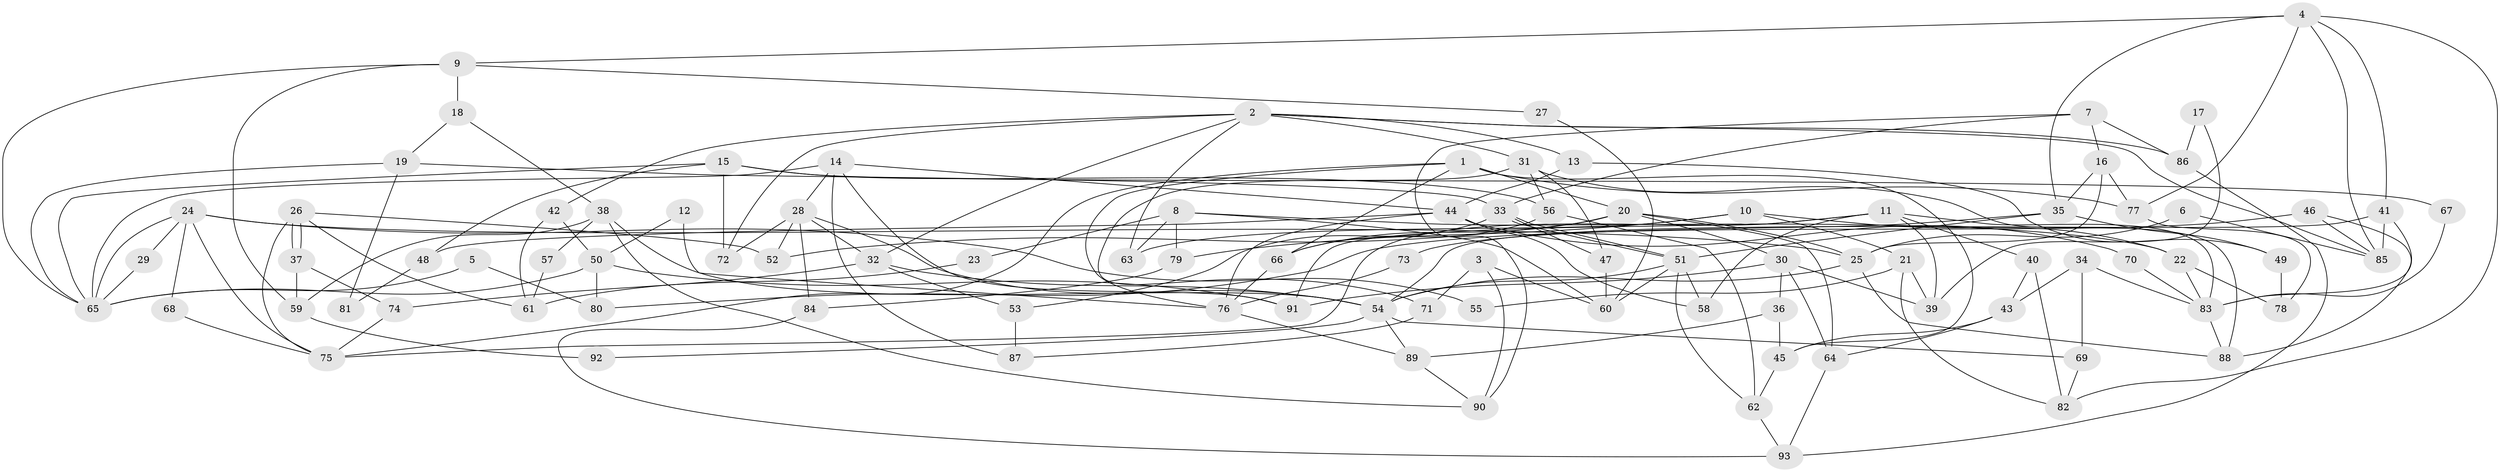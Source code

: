 // coarse degree distribution, {10: 0.02702702702702703, 15: 0.02702702702702703, 4: 0.13513513513513514, 13: 0.02702702702702703, 7: 0.10810810810810811, 6: 0.10810810810810811, 8: 0.08108108108108109, 5: 0.13513513513513514, 18: 0.02702702702702703, 2: 0.13513513513513514, 9: 0.02702702702702703, 3: 0.16216216216216217}
// Generated by graph-tools (version 1.1) at 2025/18/03/04/25 18:18:34]
// undirected, 93 vertices, 186 edges
graph export_dot {
graph [start="1"]
  node [color=gray90,style=filled];
  1;
  2;
  3;
  4;
  5;
  6;
  7;
  8;
  9;
  10;
  11;
  12;
  13;
  14;
  15;
  16;
  17;
  18;
  19;
  20;
  21;
  22;
  23;
  24;
  25;
  26;
  27;
  28;
  29;
  30;
  31;
  32;
  33;
  34;
  35;
  36;
  37;
  38;
  39;
  40;
  41;
  42;
  43;
  44;
  45;
  46;
  47;
  48;
  49;
  50;
  51;
  52;
  53;
  54;
  55;
  56;
  57;
  58;
  59;
  60;
  61;
  62;
  63;
  64;
  65;
  66;
  67;
  68;
  69;
  70;
  71;
  72;
  73;
  74;
  75;
  76;
  77;
  78;
  79;
  80;
  81;
  82;
  83;
  84;
  85;
  86;
  87;
  88;
  89;
  90;
  91;
  92;
  93;
  1 -- 76;
  1 -- 66;
  1 -- 20;
  1 -- 45;
  1 -- 75;
  1 -- 77;
  2 -- 31;
  2 -- 86;
  2 -- 13;
  2 -- 32;
  2 -- 42;
  2 -- 63;
  2 -- 72;
  2 -- 85;
  3 -- 90;
  3 -- 60;
  3 -- 71;
  4 -- 82;
  4 -- 85;
  4 -- 9;
  4 -- 35;
  4 -- 41;
  4 -- 77;
  5 -- 65;
  5 -- 80;
  6 -- 85;
  6 -- 25;
  7 -- 16;
  7 -- 33;
  7 -- 86;
  7 -- 90;
  8 -- 79;
  8 -- 22;
  8 -- 23;
  8 -- 60;
  8 -- 63;
  9 -- 59;
  9 -- 18;
  9 -- 27;
  9 -- 65;
  10 -- 63;
  10 -- 22;
  10 -- 21;
  10 -- 79;
  11 -- 75;
  11 -- 91;
  11 -- 39;
  11 -- 40;
  11 -- 58;
  11 -- 83;
  12 -- 50;
  12 -- 76;
  13 -- 44;
  13 -- 49;
  14 -- 65;
  14 -- 28;
  14 -- 44;
  14 -- 87;
  14 -- 91;
  15 -- 65;
  15 -- 72;
  15 -- 48;
  15 -- 56;
  15 -- 67;
  16 -- 35;
  16 -- 77;
  16 -- 25;
  17 -- 39;
  17 -- 86;
  18 -- 38;
  18 -- 19;
  19 -- 65;
  19 -- 33;
  19 -- 81;
  20 -- 64;
  20 -- 25;
  20 -- 30;
  20 -- 52;
  20 -- 66;
  21 -- 39;
  21 -- 55;
  21 -- 82;
  22 -- 83;
  22 -- 78;
  23 -- 61;
  24 -- 75;
  24 -- 25;
  24 -- 29;
  24 -- 55;
  24 -- 65;
  24 -- 68;
  25 -- 54;
  25 -- 88;
  26 -- 52;
  26 -- 37;
  26 -- 37;
  26 -- 61;
  26 -- 75;
  27 -- 60;
  28 -- 54;
  28 -- 32;
  28 -- 52;
  28 -- 72;
  28 -- 84;
  29 -- 65;
  30 -- 36;
  30 -- 39;
  30 -- 64;
  30 -- 91;
  31 -- 71;
  31 -- 88;
  31 -- 47;
  31 -- 56;
  32 -- 54;
  32 -- 53;
  32 -- 74;
  33 -- 51;
  33 -- 51;
  33 -- 47;
  33 -- 53;
  34 -- 83;
  34 -- 43;
  34 -- 69;
  35 -- 51;
  35 -- 49;
  35 -- 73;
  36 -- 89;
  36 -- 45;
  37 -- 74;
  37 -- 59;
  38 -- 90;
  38 -- 54;
  38 -- 57;
  38 -- 59;
  40 -- 82;
  40 -- 43;
  41 -- 54;
  41 -- 83;
  41 -- 85;
  42 -- 50;
  42 -- 61;
  43 -- 45;
  43 -- 64;
  44 -- 58;
  44 -- 48;
  44 -- 70;
  44 -- 76;
  45 -- 62;
  46 -- 88;
  46 -- 85;
  46 -- 80;
  47 -- 60;
  48 -- 81;
  49 -- 78;
  50 -- 91;
  50 -- 65;
  50 -- 80;
  51 -- 60;
  51 -- 54;
  51 -- 58;
  51 -- 62;
  53 -- 87;
  54 -- 69;
  54 -- 89;
  54 -- 92;
  56 -- 62;
  56 -- 66;
  57 -- 61;
  59 -- 92;
  62 -- 93;
  64 -- 93;
  66 -- 76;
  67 -- 83;
  68 -- 75;
  69 -- 82;
  70 -- 83;
  71 -- 87;
  73 -- 76;
  74 -- 75;
  76 -- 89;
  77 -- 78;
  79 -- 84;
  83 -- 88;
  84 -- 93;
  86 -- 93;
  89 -- 90;
}

